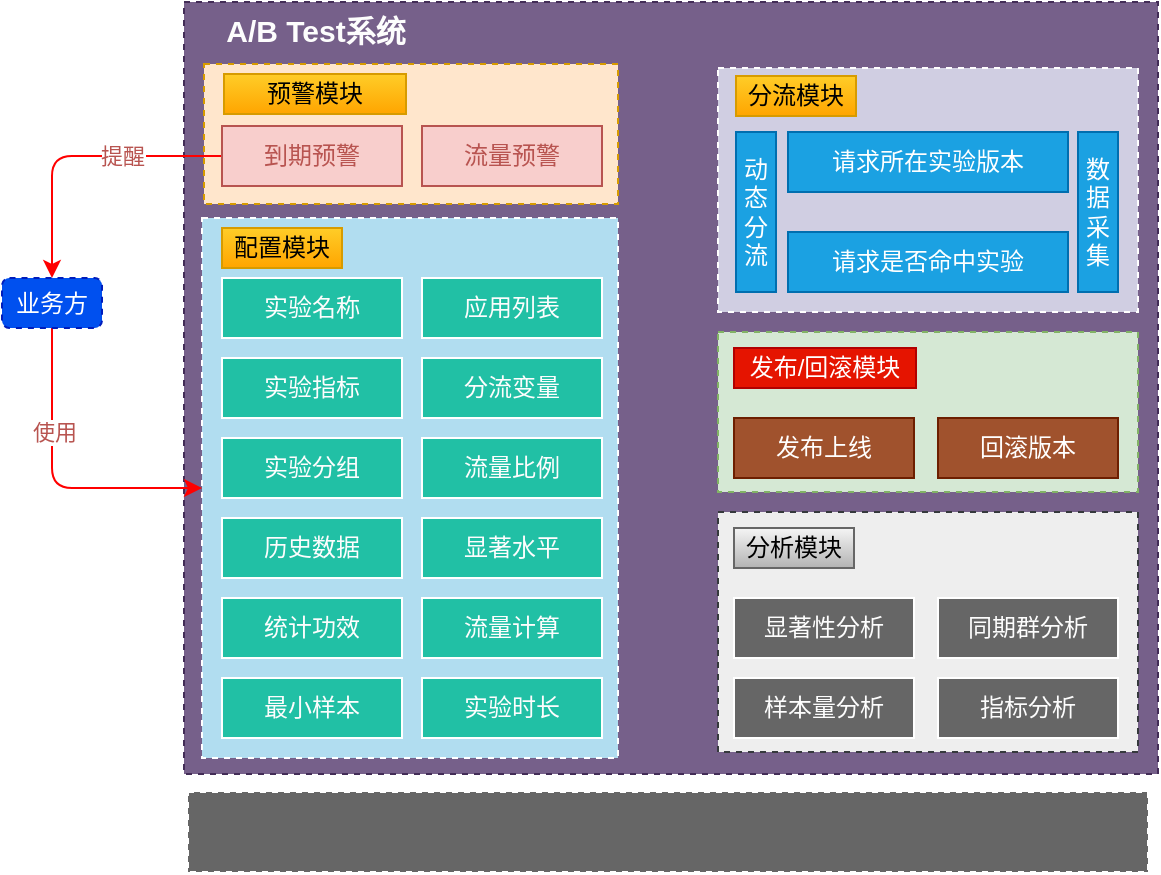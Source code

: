 <mxfile version="14.6.13" type="github">
  <diagram id="2mGwdzLx8Ha6aLXs8T1y" name="Page-1">
    <mxGraphModel dx="946" dy="614" grid="1" gridSize="10" guides="1" tooltips="1" connect="1" arrows="1" fold="1" page="1" pageScale="1" pageWidth="827" pageHeight="1169" math="0" shadow="0">
      <root>
        <mxCell id="0" />
        <mxCell id="1" parent="0" />
        <mxCell id="-Br32BE-vh_sqY5txvh9-47" value="" style="rounded=0;whiteSpace=wrap;html=1;dashed=1;sketch=0;strokeColor=#432D57;fillColor=#76608a;fontColor=#ffffff;" vertex="1" parent="1">
          <mxGeometry x="131" y="150" width="487" height="386" as="geometry" />
        </mxCell>
        <mxCell id="-Br32BE-vh_sqY5txvh9-21" value="" style="rounded=0;whiteSpace=wrap;html=1;dashed=1;sketch=0;fillColor=#d0cee2;strokeColor=#FFFFFF;" vertex="1" parent="1">
          <mxGeometry x="398" y="183" width="210" height="122" as="geometry" />
        </mxCell>
        <mxCell id="-Br32BE-vh_sqY5txvh9-18" value="" style="rounded=0;whiteSpace=wrap;html=1;sketch=0;fillColor=#b1ddf0;dashed=1;strokeColor=#FFFFFF;" vertex="1" parent="1">
          <mxGeometry x="140" y="258" width="208" height="270" as="geometry" />
        </mxCell>
        <mxCell id="-Br32BE-vh_sqY5txvh9-1" value="实验名称" style="rounded=0;whiteSpace=wrap;html=1;fillColor=#21C0A5;fontColor=#FDFDFD;strokeColor=#FFFFFF;" vertex="1" parent="1">
          <mxGeometry x="150" y="288" width="90" height="30" as="geometry" />
        </mxCell>
        <mxCell id="-Br32BE-vh_sqY5txvh9-2" value="实验时长" style="rounded=0;whiteSpace=wrap;html=1;fillColor=#21C0A5;fontColor=#FDFDFD;strokeColor=#FFFFFF;" vertex="1" parent="1">
          <mxGeometry x="250" y="488" width="90" height="30" as="geometry" />
        </mxCell>
        <mxCell id="-Br32BE-vh_sqY5txvh9-3" value="应用列表" style="rounded=0;whiteSpace=wrap;html=1;fillColor=#21C0A5;fontColor=#FDFDFD;strokeColor=#FFFFFF;" vertex="1" parent="1">
          <mxGeometry x="250" y="288" width="90" height="30" as="geometry" />
        </mxCell>
        <mxCell id="-Br32BE-vh_sqY5txvh9-4" value="实验指标" style="rounded=0;whiteSpace=wrap;html=1;fillColor=#21C0A5;fontColor=#FDFDFD;strokeColor=#FFFFFF;" vertex="1" parent="1">
          <mxGeometry x="150" y="328" width="90" height="30" as="geometry" />
        </mxCell>
        <mxCell id="-Br32BE-vh_sqY5txvh9-5" value="分流变量" style="rounded=0;whiteSpace=wrap;html=1;fillColor=#21C0A5;fontColor=#FDFDFD;strokeColor=#FFFFFF;" vertex="1" parent="1">
          <mxGeometry x="250" y="328" width="90" height="30" as="geometry" />
        </mxCell>
        <mxCell id="-Br32BE-vh_sqY5txvh9-6" value="流量计算" style="rounded=0;whiteSpace=wrap;html=1;fillColor=#21C0A5;fontColor=#FDFDFD;strokeColor=#FFFFFF;" vertex="1" parent="1">
          <mxGeometry x="250" y="448" width="90" height="30" as="geometry" />
        </mxCell>
        <mxCell id="-Br32BE-vh_sqY5txvh9-7" value="流量比例" style="rounded=0;whiteSpace=wrap;html=1;fillColor=#21C0A5;fontColor=#FDFDFD;strokeColor=#FFFFFF;" vertex="1" parent="1">
          <mxGeometry x="250" y="368" width="90" height="30" as="geometry" />
        </mxCell>
        <mxCell id="-Br32BE-vh_sqY5txvh9-8" value="实验分组" style="rounded=0;whiteSpace=wrap;html=1;fillColor=#21C0A5;fontColor=#FDFDFD;strokeColor=#FFFFFF;" vertex="1" parent="1">
          <mxGeometry x="150" y="368" width="90" height="30" as="geometry" />
        </mxCell>
        <mxCell id="-Br32BE-vh_sqY5txvh9-9" value="最小样本" style="rounded=0;whiteSpace=wrap;html=1;fillColor=#21C0A5;fontColor=#FDFDFD;strokeColor=#FFFFFF;" vertex="1" parent="1">
          <mxGeometry x="150" y="488" width="90" height="30" as="geometry" />
        </mxCell>
        <mxCell id="-Br32BE-vh_sqY5txvh9-10" value="历史数据" style="rounded=0;whiteSpace=wrap;html=1;fillColor=#21C0A5;fontColor=#FDFDFD;strokeColor=#FFFFFF;" vertex="1" parent="1">
          <mxGeometry x="150" y="408" width="90" height="30" as="geometry" />
        </mxCell>
        <mxCell id="-Br32BE-vh_sqY5txvh9-11" value="显著水平" style="rounded=0;whiteSpace=wrap;html=1;fillColor=#21C0A5;fontColor=#FDFDFD;strokeColor=#FFFFFF;" vertex="1" parent="1">
          <mxGeometry x="250" y="408" width="90" height="30" as="geometry" />
        </mxCell>
        <mxCell id="-Br32BE-vh_sqY5txvh9-12" value="统计功效" style="rounded=0;whiteSpace=wrap;html=1;fillColor=#21C0A5;fontColor=#FDFDFD;strokeColor=#FFFFFF;" vertex="1" parent="1">
          <mxGeometry x="150" y="448" width="90" height="30" as="geometry" />
        </mxCell>
        <mxCell id="-Br32BE-vh_sqY5txvh9-14" value="配置模块" style="text;html=1;fillColor=#ffcd28;align=center;verticalAlign=middle;whiteSpace=wrap;rounded=0;strokeColor=#d79b00;gradientColor=#ffa500;" vertex="1" parent="1">
          <mxGeometry x="150" y="263" width="60" height="20" as="geometry" />
        </mxCell>
        <mxCell id="-Br32BE-vh_sqY5txvh9-16" value="请求所在实验版本" style="rounded=0;whiteSpace=wrap;html=1;fillColor=#1ba1e2;strokeColor=#006EAF;fontColor=#ffffff;" vertex="1" parent="1">
          <mxGeometry x="433" y="215" width="140" height="30" as="geometry" />
        </mxCell>
        <mxCell id="-Br32BE-vh_sqY5txvh9-17" value="请求是否命中实验" style="rounded=0;whiteSpace=wrap;html=1;fillColor=#1ba1e2;strokeColor=#006EAF;fontColor=#ffffff;" vertex="1" parent="1">
          <mxGeometry x="433" y="265" width="140" height="30" as="geometry" />
        </mxCell>
        <mxCell id="-Br32BE-vh_sqY5txvh9-19" value="动态分流" style="rounded=0;whiteSpace=wrap;html=1;fillColor=#1ba1e2;strokeColor=#006EAF;fontColor=#ffffff;" vertex="1" parent="1">
          <mxGeometry x="407" y="215" width="20" height="80" as="geometry" />
        </mxCell>
        <mxCell id="-Br32BE-vh_sqY5txvh9-20" value="数据采集" style="rounded=0;whiteSpace=wrap;html=1;fillColor=#1ba1e2;strokeColor=#006EAF;fontColor=#ffffff;" vertex="1" parent="1">
          <mxGeometry x="578" y="215" width="20" height="80" as="geometry" />
        </mxCell>
        <mxCell id="-Br32BE-vh_sqY5txvh9-22" value="分流模块" style="text;html=1;fillColor=#ffcd28;align=center;verticalAlign=middle;whiteSpace=wrap;rounded=0;strokeColor=#d79b00;gradientColor=#ffa500;" vertex="1" parent="1">
          <mxGeometry x="407" y="187" width="60" height="20" as="geometry" />
        </mxCell>
        <mxCell id="-Br32BE-vh_sqY5txvh9-23" value="" style="rounded=0;whiteSpace=wrap;html=1;dashed=1;sketch=0;strokeColor=#36393d;fillColor=#eeeeee;" vertex="1" parent="1">
          <mxGeometry x="398" y="405" width="210" height="120" as="geometry" />
        </mxCell>
        <mxCell id="-Br32BE-vh_sqY5txvh9-24" value="分析模块" style="text;html=1;fillColor=#f5f5f5;align=center;verticalAlign=middle;whiteSpace=wrap;rounded=0;strokeColor=#666666;gradientColor=#b3b3b3;" vertex="1" parent="1">
          <mxGeometry x="406" y="413" width="60" height="20" as="geometry" />
        </mxCell>
        <mxCell id="-Br32BE-vh_sqY5txvh9-25" value="显著性分析" style="rounded=0;whiteSpace=wrap;html=1;fontColor=#FDFDFD;strokeColor=#FFFFFF;fillColor=#666666;" vertex="1" parent="1">
          <mxGeometry x="406" y="448" width="90" height="30" as="geometry" />
        </mxCell>
        <mxCell id="-Br32BE-vh_sqY5txvh9-26" value="同期群分析" style="rounded=0;whiteSpace=wrap;html=1;fontColor=#FDFDFD;strokeColor=#FFFFFF;fillColor=#666666;" vertex="1" parent="1">
          <mxGeometry x="508" y="448" width="90" height="30" as="geometry" />
        </mxCell>
        <mxCell id="-Br32BE-vh_sqY5txvh9-27" value="样本量分析" style="rounded=0;whiteSpace=wrap;html=1;fontColor=#FDFDFD;strokeColor=#FFFFFF;fillColor=#666666;" vertex="1" parent="1">
          <mxGeometry x="406" y="488" width="90" height="30" as="geometry" />
        </mxCell>
        <mxCell id="-Br32BE-vh_sqY5txvh9-28" value="指标分析" style="rounded=0;whiteSpace=wrap;html=1;fontColor=#FDFDFD;strokeColor=#FFFFFF;fillColor=#666666;" vertex="1" parent="1">
          <mxGeometry x="508" y="488" width="90" height="30" as="geometry" />
        </mxCell>
        <mxCell id="-Br32BE-vh_sqY5txvh9-29" value="" style="rounded=0;whiteSpace=wrap;html=1;dashed=1;sketch=0;strokeColor=#82b366;fillColor=#d5e8d4;" vertex="1" parent="1">
          <mxGeometry x="398" y="315" width="210" height="80" as="geometry" />
        </mxCell>
        <mxCell id="-Br32BE-vh_sqY5txvh9-30" value="发布/回滚模块" style="text;html=1;fillColor=#e51400;align=center;verticalAlign=middle;whiteSpace=wrap;rounded=0;strokeColor=#B20000;fontColor=#ffffff;" vertex="1" parent="1">
          <mxGeometry x="406" y="323" width="91" height="20" as="geometry" />
        </mxCell>
        <mxCell id="-Br32BE-vh_sqY5txvh9-31" value="发布上线" style="rounded=0;whiteSpace=wrap;html=1;fontColor=#ffffff;strokeColor=#6D1F00;fillColor=#a0522d;" vertex="1" parent="1">
          <mxGeometry x="406" y="358" width="90" height="30" as="geometry" />
        </mxCell>
        <mxCell id="-Br32BE-vh_sqY5txvh9-32" value="回滚版本" style="rounded=0;whiteSpace=wrap;html=1;fontColor=#ffffff;strokeColor=#6D1F00;fillColor=#a0522d;" vertex="1" parent="1">
          <mxGeometry x="508" y="358" width="90" height="30" as="geometry" />
        </mxCell>
        <mxCell id="-Br32BE-vh_sqY5txvh9-35" value="" style="rounded=0;whiteSpace=wrap;html=1;dashed=1;sketch=0;strokeColor=#d79b00;fillColor=#ffe6cc;" vertex="1" parent="1">
          <mxGeometry x="141" y="181" width="207" height="70" as="geometry" />
        </mxCell>
        <mxCell id="-Br32BE-vh_sqY5txvh9-36" value="预警模块" style="text;html=1;fillColor=#ffcd28;align=center;verticalAlign=middle;whiteSpace=wrap;rounded=0;strokeColor=#d79b00;gradientColor=#ffa500;" vertex="1" parent="1">
          <mxGeometry x="151" y="186" width="91" height="20" as="geometry" />
        </mxCell>
        <mxCell id="-Br32BE-vh_sqY5txvh9-42" style="edgeStyle=orthogonalEdgeStyle;curved=0;rounded=1;sketch=0;orthogonalLoop=1;jettySize=auto;html=1;entryX=0.5;entryY=0;entryDx=0;entryDy=0;fontColor=#B85450;strokeColor=#FF0000;" edge="1" parent="1" source="-Br32BE-vh_sqY5txvh9-37" target="-Br32BE-vh_sqY5txvh9-41">
          <mxGeometry relative="1" as="geometry" />
        </mxCell>
        <mxCell id="-Br32BE-vh_sqY5txvh9-44" value="提醒" style="edgeLabel;html=1;align=center;verticalAlign=middle;resizable=0;points=[];fontColor=#B85450;" vertex="1" connectable="0" parent="-Br32BE-vh_sqY5txvh9-42">
          <mxGeometry x="-0.315" relative="1" as="geometry">
            <mxPoint as="offset" />
          </mxGeometry>
        </mxCell>
        <mxCell id="-Br32BE-vh_sqY5txvh9-37" value="到期预警" style="rounded=0;whiteSpace=wrap;html=1;fillColor=#f8cecc;strokeColor=#b85450;fontColor=#B85450;" vertex="1" parent="1">
          <mxGeometry x="150" y="212" width="90" height="30" as="geometry" />
        </mxCell>
        <mxCell id="-Br32BE-vh_sqY5txvh9-38" value="流量预警" style="rounded=0;whiteSpace=wrap;html=1;fillColor=#f8cecc;strokeColor=#b85450;fontColor=#B85450;" vertex="1" parent="1">
          <mxGeometry x="250" y="212" width="90" height="30" as="geometry" />
        </mxCell>
        <mxCell id="-Br32BE-vh_sqY5txvh9-40" value="" style="rounded=0;whiteSpace=wrap;html=1;dashed=1;sketch=0;fontColor=#B85450;strokeColor=#FFFFFF;fillColor=#666666;" vertex="1" parent="1">
          <mxGeometry x="133" y="545" width="480" height="40" as="geometry" />
        </mxCell>
        <mxCell id="-Br32BE-vh_sqY5txvh9-43" style="edgeStyle=orthogonalEdgeStyle;curved=0;rounded=1;sketch=0;orthogonalLoop=1;jettySize=auto;html=1;fontColor=#B85450;exitX=0.5;exitY=1;exitDx=0;exitDy=0;strokeColor=#FF0000;" edge="1" parent="1" source="-Br32BE-vh_sqY5txvh9-41" target="-Br32BE-vh_sqY5txvh9-18">
          <mxGeometry relative="1" as="geometry" />
        </mxCell>
        <mxCell id="-Br32BE-vh_sqY5txvh9-45" value="使用" style="edgeLabel;html=1;align=center;verticalAlign=middle;resizable=0;points=[];fontColor=#B85450;" vertex="1" connectable="0" parent="-Br32BE-vh_sqY5txvh9-43">
          <mxGeometry x="-0.329" y="1" relative="1" as="geometry">
            <mxPoint as="offset" />
          </mxGeometry>
        </mxCell>
        <mxCell id="-Br32BE-vh_sqY5txvh9-41" value="业务方" style="rounded=1;whiteSpace=wrap;html=1;dashed=1;sketch=0;strokeColor=#001DBC;fillColor=#0050ef;fontColor=#ffffff;" vertex="1" parent="1">
          <mxGeometry x="40" y="288" width="50" height="25" as="geometry" />
        </mxCell>
        <mxCell id="-Br32BE-vh_sqY5txvh9-48" value="A/B Test系统" style="text;html=1;strokeColor=none;fillColor=none;align=center;verticalAlign=middle;whiteSpace=wrap;rounded=0;dashed=1;sketch=0;fontColor=#FDFDFD;fontStyle=1;fontSize=15;" vertex="1" parent="1">
          <mxGeometry x="141.5" y="154" width="110" height="20" as="geometry" />
        </mxCell>
      </root>
    </mxGraphModel>
  </diagram>
</mxfile>

